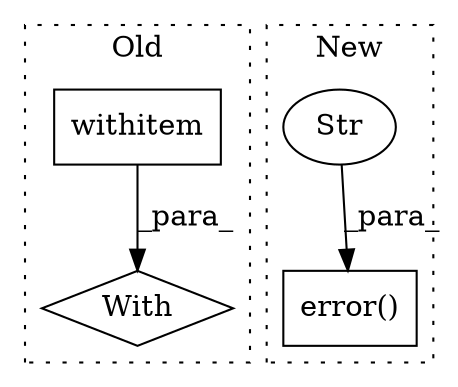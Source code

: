 digraph G {
subgraph cluster0 {
1 [label="With" a="39" s="437,443" l="5,10" shape="diamond"];
4 [label="withitem" a="49" s="442" l="1" shape="box"];
label = "Old";
style="dotted";
}
subgraph cluster1 {
2 [label="error()" a="75" s="2220,2325" l="13,1" shape="box"];
3 [label="Str" a="66" s="2233" l="92" shape="ellipse"];
label = "New";
style="dotted";
}
3 -> 2 [label="_para_"];
4 -> 1 [label="_para_"];
}